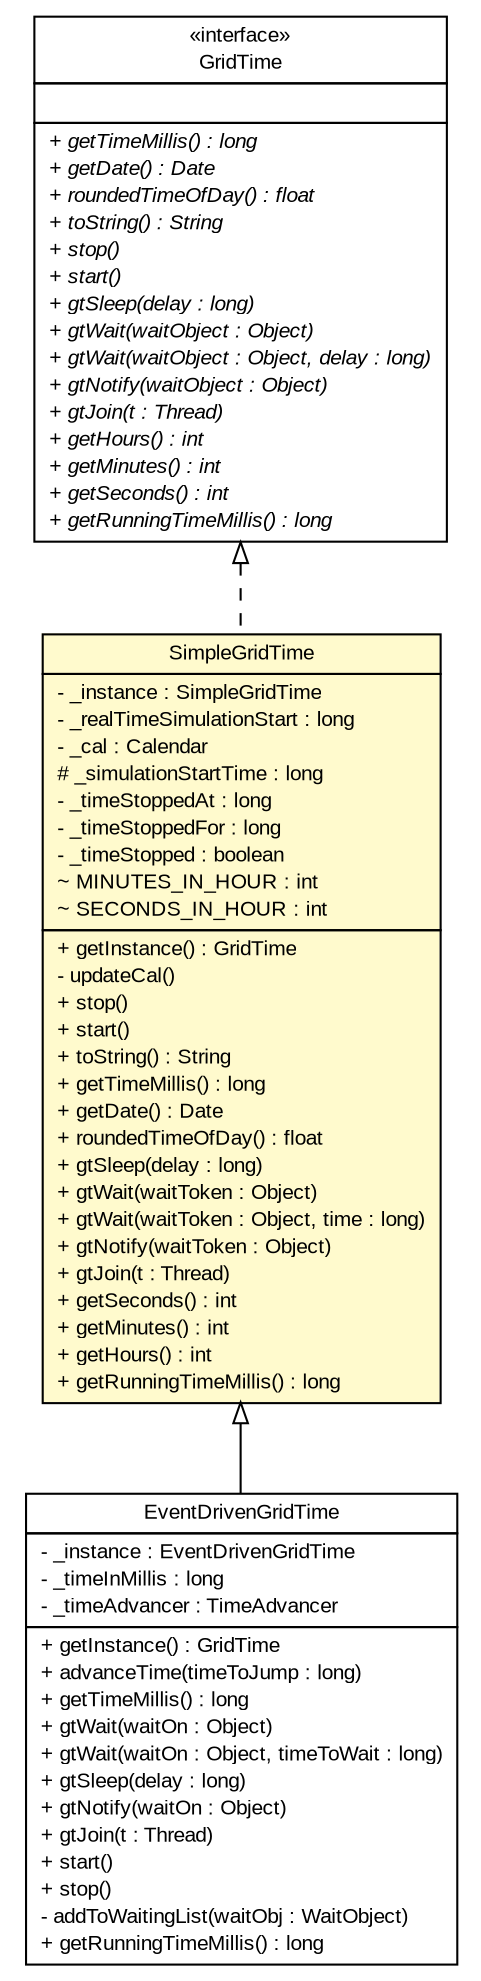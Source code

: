 #!/usr/local/bin/dot
#
# Class diagram 
# Generated by UMLGraph version R5_7_2-3-gee82a7 (http://www.umlgraph.org/)
#

digraph G {
	edge [fontname="arial",fontsize=10,labelfontname="arial",labelfontsize=10];
	node [fontname="arial",fontsize=10,shape=plaintext];
	nodesep=0.25;
	ranksep=0.5;
	// org.edg.data.replication.optorsim.time.SimpleGridTime
	c9703 [label=<<table title="org.edg.data.replication.optorsim.time.SimpleGridTime" border="0" cellborder="1" cellspacing="0" cellpadding="2" port="p" bgcolor="lemonChiffon" href="./SimpleGridTime.html">
		<tr><td><table border="0" cellspacing="0" cellpadding="1">
<tr><td align="center" balign="center"> SimpleGridTime </td></tr>
		</table></td></tr>
		<tr><td><table border="0" cellspacing="0" cellpadding="1">
<tr><td align="left" balign="left"> - _instance : SimpleGridTime </td></tr>
<tr><td align="left" balign="left"> - _realTimeSimulationStart : long </td></tr>
<tr><td align="left" balign="left"> - _cal : Calendar </td></tr>
<tr><td align="left" balign="left"> # _simulationStartTime : long </td></tr>
<tr><td align="left" balign="left"> - _timeStoppedAt : long </td></tr>
<tr><td align="left" balign="left"> - _timeStoppedFor : long </td></tr>
<tr><td align="left" balign="left"> - _timeStopped : boolean </td></tr>
<tr><td align="left" balign="left"> ~ MINUTES_IN_HOUR : int </td></tr>
<tr><td align="left" balign="left"> ~ SECONDS_IN_HOUR : int </td></tr>
		</table></td></tr>
		<tr><td><table border="0" cellspacing="0" cellpadding="1">
<tr><td align="left" balign="left"> + getInstance() : GridTime </td></tr>
<tr><td align="left" balign="left"> - updateCal() </td></tr>
<tr><td align="left" balign="left"> + stop() </td></tr>
<tr><td align="left" balign="left"> + start() </td></tr>
<tr><td align="left" balign="left"> + toString() : String </td></tr>
<tr><td align="left" balign="left"> + getTimeMillis() : long </td></tr>
<tr><td align="left" balign="left"> + getDate() : Date </td></tr>
<tr><td align="left" balign="left"> + roundedTimeOfDay() : float </td></tr>
<tr><td align="left" balign="left"> + gtSleep(delay : long) </td></tr>
<tr><td align="left" balign="left"> + gtWait(waitToken : Object) </td></tr>
<tr><td align="left" balign="left"> + gtWait(waitToken : Object, time : long) </td></tr>
<tr><td align="left" balign="left"> + gtNotify(waitToken : Object) </td></tr>
<tr><td align="left" balign="left"> + gtJoin(t : Thread) </td></tr>
<tr><td align="left" balign="left"> + getSeconds() : int </td></tr>
<tr><td align="left" balign="left"> + getMinutes() : int </td></tr>
<tr><td align="left" balign="left"> + getHours() : int </td></tr>
<tr><td align="left" balign="left"> + getRunningTimeMillis() : long </td></tr>
		</table></td></tr>
		</table>>, URL="./SimpleGridTime.html", fontname="arial", fontcolor="black", fontsize=10.0];
	// org.edg.data.replication.optorsim.time.GridTime
	c9705 [label=<<table title="org.edg.data.replication.optorsim.time.GridTime" border="0" cellborder="1" cellspacing="0" cellpadding="2" port="p" href="./GridTime.html">
		<tr><td><table border="0" cellspacing="0" cellpadding="1">
<tr><td align="center" balign="center"> &#171;interface&#187; </td></tr>
<tr><td align="center" balign="center"> GridTime </td></tr>
		</table></td></tr>
		<tr><td><table border="0" cellspacing="0" cellpadding="1">
<tr><td align="left" balign="left">  </td></tr>
		</table></td></tr>
		<tr><td><table border="0" cellspacing="0" cellpadding="1">
<tr><td align="left" balign="left"><font face="arial italic" point-size="10.0"> + getTimeMillis() : long </font></td></tr>
<tr><td align="left" balign="left"><font face="arial italic" point-size="10.0"> + getDate() : Date </font></td></tr>
<tr><td align="left" balign="left"><font face="arial italic" point-size="10.0"> + roundedTimeOfDay() : float </font></td></tr>
<tr><td align="left" balign="left"><font face="arial italic" point-size="10.0"> + toString() : String </font></td></tr>
<tr><td align="left" balign="left"><font face="arial italic" point-size="10.0"> + stop() </font></td></tr>
<tr><td align="left" balign="left"><font face="arial italic" point-size="10.0"> + start() </font></td></tr>
<tr><td align="left" balign="left"><font face="arial italic" point-size="10.0"> + gtSleep(delay : long) </font></td></tr>
<tr><td align="left" balign="left"><font face="arial italic" point-size="10.0"> + gtWait(waitObject : Object) </font></td></tr>
<tr><td align="left" balign="left"><font face="arial italic" point-size="10.0"> + gtWait(waitObject : Object, delay : long) </font></td></tr>
<tr><td align="left" balign="left"><font face="arial italic" point-size="10.0"> + gtNotify(waitObject : Object) </font></td></tr>
<tr><td align="left" balign="left"><font face="arial italic" point-size="10.0"> + gtJoin(t : Thread) </font></td></tr>
<tr><td align="left" balign="left"><font face="arial italic" point-size="10.0"> + getHours() : int </font></td></tr>
<tr><td align="left" balign="left"><font face="arial italic" point-size="10.0"> + getMinutes() : int </font></td></tr>
<tr><td align="left" balign="left"><font face="arial italic" point-size="10.0"> + getSeconds() : int </font></td></tr>
<tr><td align="left" balign="left"><font face="arial italic" point-size="10.0"> + getRunningTimeMillis() : long </font></td></tr>
		</table></td></tr>
		</table>>, URL="./GridTime.html", fontname="arial", fontcolor="black", fontsize=10.0];
	// org.edg.data.replication.optorsim.time.EventDrivenGridTime
	c9706 [label=<<table title="org.edg.data.replication.optorsim.time.EventDrivenGridTime" border="0" cellborder="1" cellspacing="0" cellpadding="2" port="p" href="./EventDrivenGridTime.html">
		<tr><td><table border="0" cellspacing="0" cellpadding="1">
<tr><td align="center" balign="center"> EventDrivenGridTime </td></tr>
		</table></td></tr>
		<tr><td><table border="0" cellspacing="0" cellpadding="1">
<tr><td align="left" balign="left"> - _instance : EventDrivenGridTime </td></tr>
<tr><td align="left" balign="left"> - _timeInMillis : long </td></tr>
<tr><td align="left" balign="left"> - _timeAdvancer : TimeAdvancer </td></tr>
		</table></td></tr>
		<tr><td><table border="0" cellspacing="0" cellpadding="1">
<tr><td align="left" balign="left"> + getInstance() : GridTime </td></tr>
<tr><td align="left" balign="left"> + advanceTime(timeToJump : long) </td></tr>
<tr><td align="left" balign="left"> + getTimeMillis() : long </td></tr>
<tr><td align="left" balign="left"> + gtWait(waitOn : Object) </td></tr>
<tr><td align="left" balign="left"> + gtWait(waitOn : Object, timeToWait : long) </td></tr>
<tr><td align="left" balign="left"> + gtSleep(delay : long) </td></tr>
<tr><td align="left" balign="left"> + gtNotify(waitOn : Object) </td></tr>
<tr><td align="left" balign="left"> + gtJoin(t : Thread) </td></tr>
<tr><td align="left" balign="left"> + start() </td></tr>
<tr><td align="left" balign="left"> + stop() </td></tr>
<tr><td align="left" balign="left"> - addToWaitingList(waitObj : WaitObject) </td></tr>
<tr><td align="left" balign="left"> + getRunningTimeMillis() : long </td></tr>
		</table></td></tr>
		</table>>, URL="./EventDrivenGridTime.html", fontname="arial", fontcolor="black", fontsize=10.0];
	//org.edg.data.replication.optorsim.time.SimpleGridTime implements org.edg.data.replication.optorsim.time.GridTime
	c9705:p -> c9703:p [dir=back,arrowtail=empty,style=dashed];
	//org.edg.data.replication.optorsim.time.EventDrivenGridTime extends org.edg.data.replication.optorsim.time.SimpleGridTime
	c9703:p -> c9706:p [dir=back,arrowtail=empty];
}

